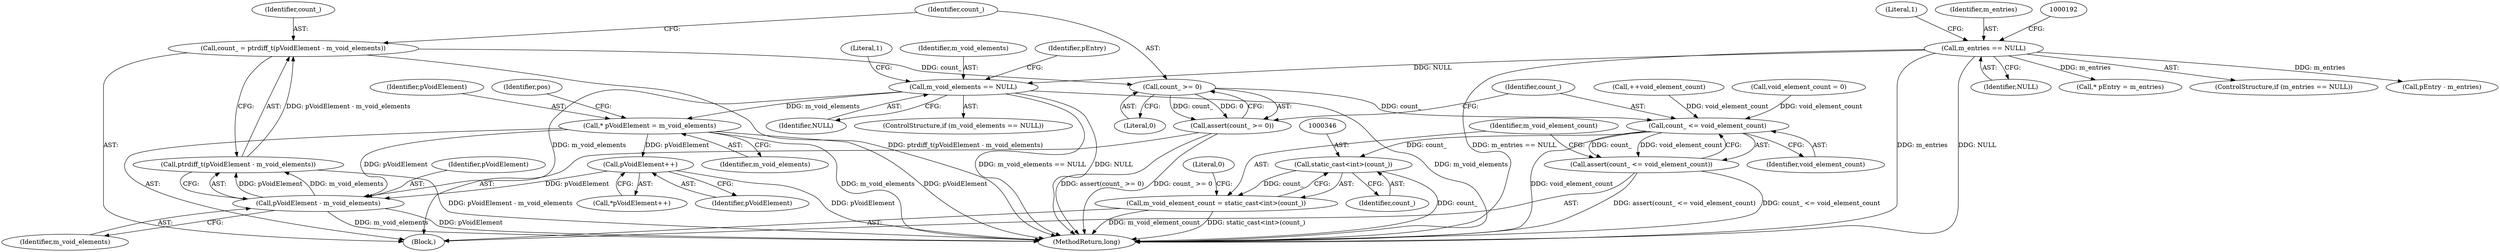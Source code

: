 digraph "0_Android_cc274e2abe8b2a6698a5c47d8aa4bb45f1f9538d_34@integer" {
"1000329" [label="(Call,count_ = ptrdiff_t(pVoidElement - m_void_elements))"];
"1000331" [label="(Call,ptrdiff_t(pVoidElement - m_void_elements))"];
"1000332" [label="(Call,pVoidElement - m_void_elements)"];
"1000208" [label="(Call,* pVoidElement = m_void_elements)"];
"1000197" [label="(Call,m_void_elements == NULL)"];
"1000185" [label="(Call,m_entries == NULL)"];
"1000282" [label="(Call,pVoidElement++)"];
"1000336" [label="(Call,count_ >= 0)"];
"1000335" [label="(Call,assert(count_ >= 0))"];
"1000340" [label="(Call,count_ <= void_element_count)"];
"1000339" [label="(Call,assert(count_ <= void_element_count))"];
"1000345" [label="(Call,static_cast<int>(count_))"];
"1000343" [label="(Call,m_void_element_count = static_cast<int>(count_))"];
"1000185" [label="(Call,m_entries == NULL)"];
"1000166" [label="(Call,++void_element_count)"];
"1000198" [label="(Identifier,m_void_elements)"];
"1000340" [label="(Call,count_ <= void_element_count)"];
"1000197" [label="(Call,m_void_elements == NULL)"];
"1000331" [label="(Call,ptrdiff_t(pVoidElement - m_void_elements))"];
"1000187" [label="(Identifier,NULL)"];
"1000130" [label="(Call,void_element_count = 0)"];
"1000199" [label="(Identifier,NULL)"];
"1000204" [label="(Call,* pEntry = m_entries)"];
"1000109" [label="(Block,)"];
"1000209" [label="(Identifier,pVoidElement)"];
"1000334" [label="(Identifier,m_void_elements)"];
"1000339" [label="(Call,assert(count_ <= void_element_count))"];
"1000281" [label="(Call,*pVoidElement++)"];
"1000283" [label="(Identifier,pVoidElement)"];
"1000330" [label="(Identifier,count_)"];
"1000338" [label="(Literal,0)"];
"1000329" [label="(Call,count_ = ptrdiff_t(pVoidElement - m_void_elements))"];
"1000196" [label="(ControlStructure,if (m_void_elements == NULL))"];
"1000205" [label="(Identifier,pEntry)"];
"1000345" [label="(Call,static_cast<int>(count_))"];
"1000282" [label="(Call,pVoidElement++)"];
"1000210" [label="(Identifier,m_void_elements)"];
"1000350" [label="(MethodReturn,long)"];
"1000184" [label="(ControlStructure,if (m_entries == NULL))"];
"1000190" [label="(Literal,1)"];
"1000341" [label="(Identifier,count_)"];
"1000344" [label="(Identifier,m_void_element_count)"];
"1000349" [label="(Literal,0)"];
"1000186" [label="(Identifier,m_entries)"];
"1000208" [label="(Call,* pVoidElement = m_void_elements)"];
"1000343" [label="(Call,m_void_element_count = static_cast<int>(count_))"];
"1000313" [label="(Call,pEntry - m_entries)"];
"1000337" [label="(Identifier,count_)"];
"1000335" [label="(Call,assert(count_ >= 0))"];
"1000347" [label="(Identifier,count_)"];
"1000212" [label="(Identifier,pos)"];
"1000336" [label="(Call,count_ >= 0)"];
"1000332" [label="(Call,pVoidElement - m_void_elements)"];
"1000333" [label="(Identifier,pVoidElement)"];
"1000342" [label="(Identifier,void_element_count)"];
"1000202" [label="(Literal,1)"];
"1000329" -> "1000109"  [label="AST: "];
"1000329" -> "1000331"  [label="CFG: "];
"1000330" -> "1000329"  [label="AST: "];
"1000331" -> "1000329"  [label="AST: "];
"1000337" -> "1000329"  [label="CFG: "];
"1000329" -> "1000350"  [label="DDG: ptrdiff_t(pVoidElement - m_void_elements)"];
"1000331" -> "1000329"  [label="DDG: pVoidElement - m_void_elements"];
"1000329" -> "1000336"  [label="DDG: count_"];
"1000331" -> "1000332"  [label="CFG: "];
"1000332" -> "1000331"  [label="AST: "];
"1000331" -> "1000350"  [label="DDG: pVoidElement - m_void_elements"];
"1000332" -> "1000331"  [label="DDG: pVoidElement"];
"1000332" -> "1000331"  [label="DDG: m_void_elements"];
"1000332" -> "1000334"  [label="CFG: "];
"1000333" -> "1000332"  [label="AST: "];
"1000334" -> "1000332"  [label="AST: "];
"1000332" -> "1000350"  [label="DDG: m_void_elements"];
"1000332" -> "1000350"  [label="DDG: pVoidElement"];
"1000208" -> "1000332"  [label="DDG: pVoidElement"];
"1000282" -> "1000332"  [label="DDG: pVoidElement"];
"1000197" -> "1000332"  [label="DDG: m_void_elements"];
"1000208" -> "1000109"  [label="AST: "];
"1000208" -> "1000210"  [label="CFG: "];
"1000209" -> "1000208"  [label="AST: "];
"1000210" -> "1000208"  [label="AST: "];
"1000212" -> "1000208"  [label="CFG: "];
"1000208" -> "1000350"  [label="DDG: pVoidElement"];
"1000208" -> "1000350"  [label="DDG: m_void_elements"];
"1000197" -> "1000208"  [label="DDG: m_void_elements"];
"1000208" -> "1000282"  [label="DDG: pVoidElement"];
"1000197" -> "1000196"  [label="AST: "];
"1000197" -> "1000199"  [label="CFG: "];
"1000198" -> "1000197"  [label="AST: "];
"1000199" -> "1000197"  [label="AST: "];
"1000202" -> "1000197"  [label="CFG: "];
"1000205" -> "1000197"  [label="CFG: "];
"1000197" -> "1000350"  [label="DDG: m_void_elements == NULL"];
"1000197" -> "1000350"  [label="DDG: NULL"];
"1000197" -> "1000350"  [label="DDG: m_void_elements"];
"1000185" -> "1000197"  [label="DDG: NULL"];
"1000185" -> "1000184"  [label="AST: "];
"1000185" -> "1000187"  [label="CFG: "];
"1000186" -> "1000185"  [label="AST: "];
"1000187" -> "1000185"  [label="AST: "];
"1000190" -> "1000185"  [label="CFG: "];
"1000192" -> "1000185"  [label="CFG: "];
"1000185" -> "1000350"  [label="DDG: m_entries == NULL"];
"1000185" -> "1000350"  [label="DDG: m_entries"];
"1000185" -> "1000350"  [label="DDG: NULL"];
"1000185" -> "1000204"  [label="DDG: m_entries"];
"1000185" -> "1000313"  [label="DDG: m_entries"];
"1000282" -> "1000281"  [label="AST: "];
"1000282" -> "1000283"  [label="CFG: "];
"1000283" -> "1000282"  [label="AST: "];
"1000281" -> "1000282"  [label="CFG: "];
"1000282" -> "1000350"  [label="DDG: pVoidElement"];
"1000336" -> "1000335"  [label="AST: "];
"1000336" -> "1000338"  [label="CFG: "];
"1000337" -> "1000336"  [label="AST: "];
"1000338" -> "1000336"  [label="AST: "];
"1000335" -> "1000336"  [label="CFG: "];
"1000336" -> "1000335"  [label="DDG: count_"];
"1000336" -> "1000335"  [label="DDG: 0"];
"1000336" -> "1000340"  [label="DDG: count_"];
"1000335" -> "1000109"  [label="AST: "];
"1000341" -> "1000335"  [label="CFG: "];
"1000335" -> "1000350"  [label="DDG: count_ >= 0"];
"1000335" -> "1000350"  [label="DDG: assert(count_ >= 0)"];
"1000340" -> "1000339"  [label="AST: "];
"1000340" -> "1000342"  [label="CFG: "];
"1000341" -> "1000340"  [label="AST: "];
"1000342" -> "1000340"  [label="AST: "];
"1000339" -> "1000340"  [label="CFG: "];
"1000340" -> "1000350"  [label="DDG: void_element_count"];
"1000340" -> "1000339"  [label="DDG: count_"];
"1000340" -> "1000339"  [label="DDG: void_element_count"];
"1000166" -> "1000340"  [label="DDG: void_element_count"];
"1000130" -> "1000340"  [label="DDG: void_element_count"];
"1000340" -> "1000345"  [label="DDG: count_"];
"1000339" -> "1000109"  [label="AST: "];
"1000344" -> "1000339"  [label="CFG: "];
"1000339" -> "1000350"  [label="DDG: assert(count_ <= void_element_count)"];
"1000339" -> "1000350"  [label="DDG: count_ <= void_element_count"];
"1000345" -> "1000343"  [label="AST: "];
"1000345" -> "1000347"  [label="CFG: "];
"1000346" -> "1000345"  [label="AST: "];
"1000347" -> "1000345"  [label="AST: "];
"1000343" -> "1000345"  [label="CFG: "];
"1000345" -> "1000350"  [label="DDG: count_"];
"1000345" -> "1000343"  [label="DDG: count_"];
"1000343" -> "1000109"  [label="AST: "];
"1000344" -> "1000343"  [label="AST: "];
"1000349" -> "1000343"  [label="CFG: "];
"1000343" -> "1000350"  [label="DDG: m_void_element_count"];
"1000343" -> "1000350"  [label="DDG: static_cast<int>(count_)"];
}
